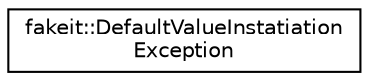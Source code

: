 digraph "Graphical Class Hierarchy"
{
  edge [fontname="Helvetica",fontsize="10",labelfontname="Helvetica",labelfontsize="10"];
  node [fontname="Helvetica",fontsize="10",shape=record];
  rankdir="LR";
  Node1 [label="fakeit::DefaultValueInstatiation\lException",height=0.2,width=0.4,color="black", fillcolor="white", style="filled",URL="$d5/d42/structfakeit_1_1DefaultValueInstatiationException.html"];
}
